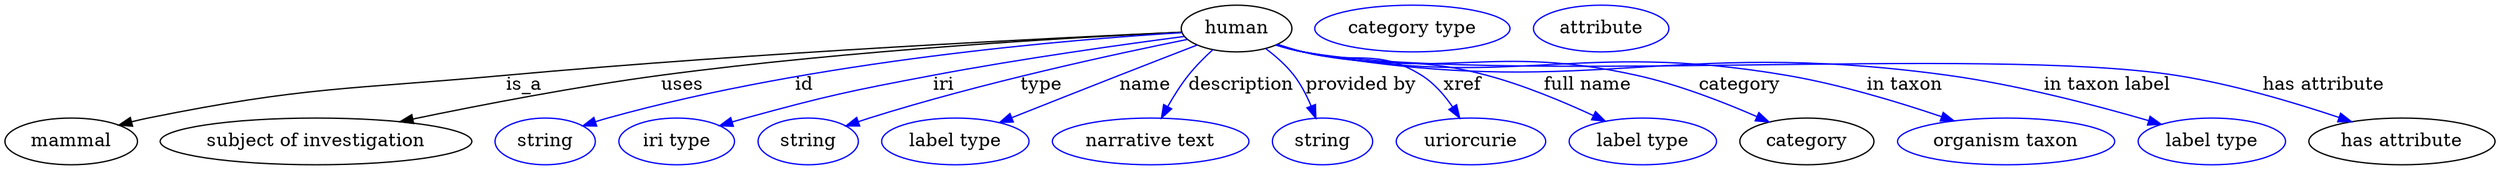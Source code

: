 digraph {
	graph [bb="0,0,1912.2,123"];
	node [label="\N"];
	human	[height=0.5,
		label=human,
		pos="945.7,105",
		width=1.1735];
	mammal	[height=0.5,
		pos="50.696,18",
		width=1.4082];
	human -> mammal	[label=is_a,
		lp="398.7,61.5",
		pos="e,87.292,30.534 903.76,102.2 810.39,98.025 578.33,86.644 384.7,69 262.1,57.83 230.34,60.454 109.7,36 105.58,35.166 101.34,34.187 \
97.101,33.126"];
	"subject of investigation"	[height=0.5,
		pos="238.7,18",
		width=3.3219];
	human -> "subject of investigation"	[label=uses,
		lp="520.2,61.5",
		pos="e,303.18,33.177 903.79,102.18 825.11,98.443 650,88.537 503.7,69 438.95,60.354 366.08,46.283 313.16,35.267"];
	id	[color=blue,
		height=0.5,
		label=string,
		pos="414.7,18",
		width=1.0652];
	human -> id	[color=blue,
		label=id,
		lp="613.7,61.5",
		pos="e,443.68,29.99 903.92,101.81 819.26,96.583 621.99,80.305 462.7,36 459.59,35.135 456.39,34.172 453.19,33.155",
		style=solid];
	iri	[color=blue,
		height=0.5,
		label="iri type",
		pos="515.7,18",
		width=1.2277];
	human -> iri	[color=blue,
		label=iri,
		lp="720.7,61.5",
		pos="e,548.99,29.93 905.54,98.933 858.98,92.835 780.01,81.802 712.7,69 648.62,56.813 632.63,53.14 569.7,36 566.12,35.026 562.42,33.97 \
558.72,32.877",
		style=solid];
	type	[color=blue,
		height=0.5,
		label=string,
		pos="616.7,18",
		width=1.0652];
	human -> type	[color=blue,
		label=type,
		lp="795.7,61.5",
		pos="e,645.65,29.898 907.84,96.607 853.28,85.562 749.67,63.124 663.7,36 660.94,35.131 658.11,34.201 655.27,33.24",
		style=solid];
	name	[color=blue,
		height=0.5,
		label="label type",
		pos="729.7,18",
		width=1.5707];
	human -> name	[color=blue,
		label=name,
		lp="875.7,61.5",
		pos="e,763.63,32.539 915.26,92.225 897.82,85.46 875.51,76.785 855.7,69 828.14,58.174 797.24,45.914 772.94,36.244",
		style=solid];
	description	[color=blue,
		height=0.5,
		label="narrative text",
		pos="879.7,18",
		width=2.0943];
	human -> description	[color=blue,
		label=description,
		lp="949.2,61.5",
		pos="e,887.97,35.979 927.33,88.574 921.03,82.792 914.18,75.934 908.7,69 902.88,61.647 897.44,53.001 892.89,44.985",
		style=solid];
	"provided by"	[color=blue,
		height=0.5,
		label=string,
		pos="1011.7,18",
		width=1.0652];
	human -> "provided by"	[color=blue,
		label="provided by",
		lp="1041.2,61.5",
		pos="e,1006.6,35.85 968.16,89.462 975.72,83.763 983.74,76.731 989.7,69 995.13,61.951 999.53,53.351 1002.9,45.285",
		style=solid];
	xref	[color=blue,
		height=0.5,
		label=uriorcurie,
		pos="1125.7,18",
		width=1.5887];
	human -> xref	[color=blue,
		label=xref,
		lp="1119.2,61.5",
		pos="e,1117.1,35.997 977.07,92.852 983.51,90.756 990.29,88.694 996.7,87 1036.6,76.46 1052.7,90.833 1087.7,69 1097.4,62.962 1105.5,53.513 \
1111.7,44.448",
		style=solid];
	"full name"	[color=blue,
		height=0.5,
		label="label type",
		pos="1257.7,18",
		width=1.5707];
	human -> "full name"	[color=blue,
		label="full name",
		lp="1215.2,61.5",
		pos="e,1228.9,33.588 976.71,92.595 983.24,90.494 990.14,88.495 996.7,87 1058.3,72.945 1076.7,85.295 1137.7,69 1166.1,61.428 1196.6,48.641 \
1219.7,37.895",
		style=solid];
	category	[height=0.5,
		pos="1383.7,18",
		width=1.4263];
	human -> category	[color=blue,
		label=category,
		lp="1332.2,61.5",
		pos="e,1354.5,32.983 976.1,92.479 982.8,90.333 989.92,88.345 996.7,87 1108.6,64.79 1141.3,93.602 1252.7,69 1284.8,61.9 1319.6,48.35 1345.2,\
37.145",
		style=solid];
	"in taxon"	[color=blue,
		height=0.5,
		label="organism taxon",
		pos="1536.7,18",
		width=2.3109];
	human -> "in taxon"	[color=blue,
		label="in taxon",
		lp="1458.7,61.5",
		pos="e,1496.7,33.788 976.08,92.368 982.78,90.228 989.91,88.271 996.7,87 1159,56.615 1204.9,96.614 1367.7,69 1408.7,62.036 1453.9,48.349 \
1487.2,37.054",
		style=solid];
	"in taxon label"	[color=blue,
		height=0.5,
		label="label type",
		pos="1694.7,18",
		width=1.5707];
	human -> "in taxon label"	[color=blue,
		label="in taxon label",
		lp="1614.2,61.5",
		pos="e,1655.9,31.152 976.07,92.305 982.77,90.169 989.9,88.23 996.7,87 1213.3,47.793 1273.6,98.926 1491.7,69 1545.3,61.638 1605.4,45.875 \
1646.2,34.003",
		style=solid];
	"has attribute"	[height=0.5,
		pos="1840.7,18",
		width=1.9859];
	human -> "has attribute"	[color=blue,
		label="has attribute",
		lp="1780.7,61.5",
		pos="e,1801.9,33.202 975.79,92.343 982.57,90.176 989.8,88.214 996.7,87 1143.4,61.17 1519.5,91.749 1666.7,69 1710,62.315 1757.6,48.108 \
1792.1,36.54",
		style=solid];
	"named thing_category"	[color=blue,
		height=0.5,
		label="category type",
		pos="1080.7,105",
		width=2.0762];
	"organismal entity_has attribute"	[color=blue,
		height=0.5,
		label=attribute,
		pos="1225.7,105",
		width=1.4443];
}
